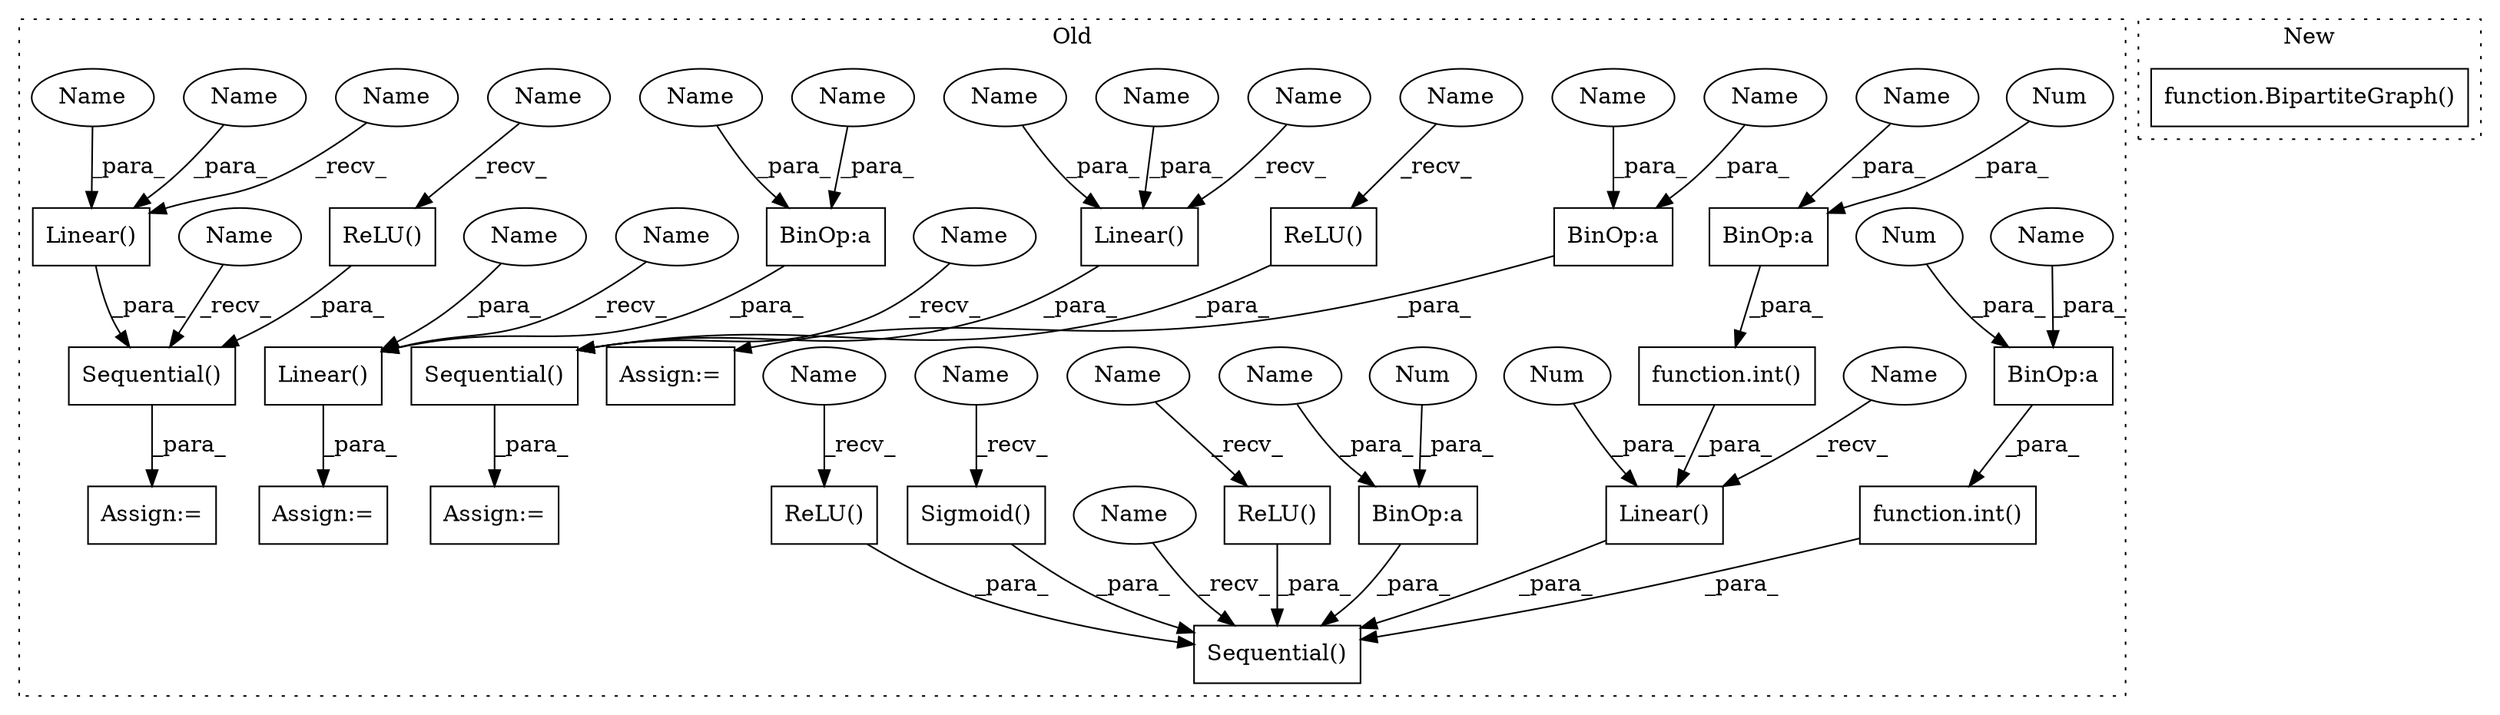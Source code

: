 digraph G {
subgraph cluster0 {
1 [label="ReLU()" a="75" s="2631" l="9" shape="box"];
3 [label="Linear()" a="75" s="2567,2616" l="10,1" shape="box"];
4 [label="Sequential()" a="75" s="2403,2503" l="27,10" shape="box"];
5 [label="Sigmoid()" a="75" s="2326" l="12" shape="box"];
6 [label="Linear()" a="75" s="2430,2479" l="10,1" shape="box"];
7 [label="BinOp:a" a="82" s="2911" l="3" shape="box"];
8 [label="BinOp:a" a="82" s="2755" l="3" shape="box"];
9 [label="BinOp:a" a="82" s="2231" l="1" shape="box"];
10 [label="BinOp:a" a="82" s="2305" l="1" shape="box"];
11 [label="function.int()" a="75" s="2282,2307" l="4,1" shape="box"];
12 [label="BinOp:a" a="82" s="2116" l="1" shape="box"];
13 [label="function.int()" a="75" s="2208,2233" l="4,1" shape="box"];
14 [label="Num" a="76" s="2232" l="1" shape="ellipse"];
15 [label="Num" a="76" s="2306" l="1" shape="ellipse"];
16 [label="Num" a="76" s="2117" l="1" shape="ellipse"];
17 [label="Assign:=" a="68" s="2867" l="3" shape="box"];
18 [label="Assign:=" a="68" s="2400" l="3" shape="box"];
19 [label="ReLU()" a="75" s="2494" l="9" shape="box"];
20 [label="Assign:=" a="68" s="2711" l="3" shape="box"];
21 [label="ReLU()" a="75" s="2154" l="9" shape="box"];
22 [label="Sequential()" a="75" s="2540,2640" l="27,10" shape="box"];
23 [label="Assign:=" a="68" s="2537" l="3" shape="box"];
24 [label="Sequential()" a="75" s="2061,2338" l="27,10" shape="box"];
25 [label="ReLU()" a="75" s="2249" l="9" shape="box"];
26 [label="Linear()" a="75" s="2272,2311" l="10,1" shape="box"];
27 [label="Num" a="76" s="2310" l="1" shape="ellipse"];
28 [label="Linear()" a="75" s="2714,2809" l="23,34" shape="box"];
29 [label="Name" a="87" s="2460" l="19" shape="ellipse"];
30 [label="Name" a="87" s="2914" l="19" shape="ellipse"];
31 [label="Name" a="87" s="2758" l="19" shape="ellipse"];
32 [label="Name" a="87" s="2212" l="19" shape="ellipse"];
33 [label="Name" a="87" s="2597" l="19" shape="ellipse"];
34 [label="Name" a="87" s="2286" l="19" shape="ellipse"];
35 [label="Name" a="87" s="2631" l="2" shape="ellipse"];
36 [label="Name" a="87" s="2714" l="2" shape="ellipse"];
37 [label="Name" a="87" s="2430" l="2" shape="ellipse"];
38 [label="Name" a="87" s="2154" l="2" shape="ellipse"];
39 [label="Name" a="87" s="2494" l="2" shape="ellipse"];
40 [label="Name" a="87" s="2326" l="2" shape="ellipse"];
41 [label="Name" a="87" s="2567" l="2" shape="ellipse"];
42 [label="Name" a="87" s="2272" l="2" shape="ellipse"];
43 [label="Name" a="87" s="2061" l="2" shape="ellipse"];
44 [label="Name" a="87" s="2540" l="2" shape="ellipse"];
45 [label="Name" a="87" s="2403" l="2" shape="ellipse"];
46 [label="Name" a="87" s="2249" l="2" shape="ellipse"];
47 [label="Name" a="87" s="2098" l="18" shape="ellipse"];
48 [label="Name" a="87" s="2791" l="18" shape="ellipse"];
49 [label="Name" a="87" s="2737" l="18" shape="ellipse"];
50 [label="Name" a="87" s="2893" l="18" shape="ellipse"];
51 [label="Name" a="87" s="2577" l="18" shape="ellipse"];
52 [label="Name" a="87" s="2440" l="18" shape="ellipse"];
label = "Old";
style="dotted";
}
subgraph cluster1 {
2 [label="function.BipartiteGraph()" a="75" s="4629,4730" l="28,10" shape="box"];
label = "New";
style="dotted";
}
1 -> 22 [label="_para_"];
3 -> 22 [label="_para_"];
4 -> 18 [label="_para_"];
5 -> 24 [label="_para_"];
6 -> 4 [label="_para_"];
7 -> 17 [label="_para_"];
8 -> 28 [label="_para_"];
9 -> 13 [label="_para_"];
10 -> 11 [label="_para_"];
11 -> 26 [label="_para_"];
12 -> 24 [label="_para_"];
13 -> 24 [label="_para_"];
14 -> 9 [label="_para_"];
15 -> 10 [label="_para_"];
16 -> 12 [label="_para_"];
19 -> 4 [label="_para_"];
21 -> 24 [label="_para_"];
22 -> 23 [label="_para_"];
25 -> 24 [label="_para_"];
26 -> 24 [label="_para_"];
27 -> 26 [label="_para_"];
28 -> 20 [label="_para_"];
29 -> 6 [label="_para_"];
30 -> 7 [label="_para_"];
31 -> 8 [label="_para_"];
32 -> 9 [label="_para_"];
33 -> 3 [label="_para_"];
34 -> 10 [label="_para_"];
35 -> 1 [label="_recv_"];
36 -> 28 [label="_recv_"];
37 -> 6 [label="_recv_"];
38 -> 21 [label="_recv_"];
39 -> 19 [label="_recv_"];
40 -> 5 [label="_recv_"];
41 -> 3 [label="_recv_"];
42 -> 26 [label="_recv_"];
43 -> 24 [label="_recv_"];
44 -> 22 [label="_recv_"];
45 -> 4 [label="_recv_"];
46 -> 25 [label="_recv_"];
47 -> 12 [label="_para_"];
48 -> 28 [label="_para_"];
49 -> 8 [label="_para_"];
50 -> 7 [label="_para_"];
51 -> 3 [label="_para_"];
52 -> 6 [label="_para_"];
}